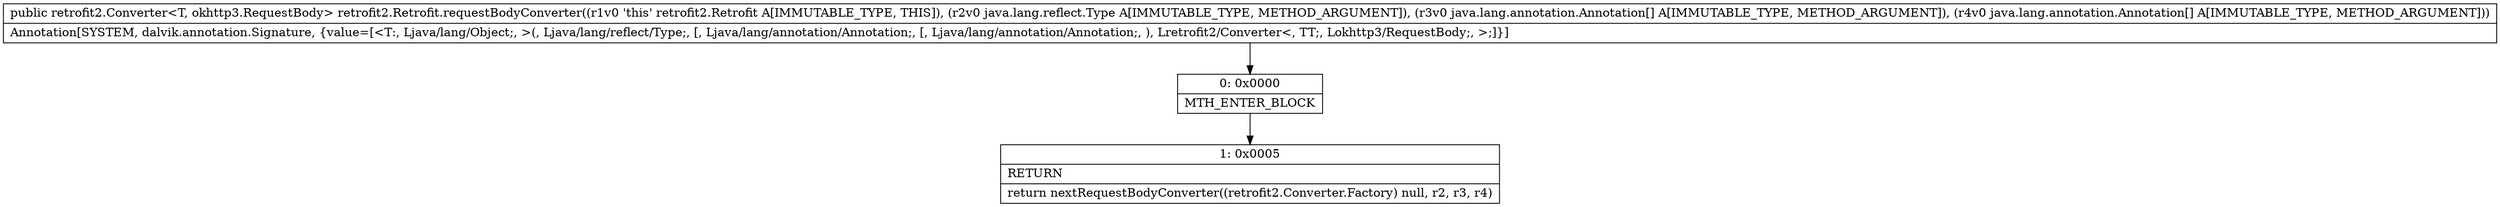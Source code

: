 digraph "CFG forretrofit2.Retrofit.requestBodyConverter(Ljava\/lang\/reflect\/Type;[Ljava\/lang\/annotation\/Annotation;[Ljava\/lang\/annotation\/Annotation;)Lretrofit2\/Converter;" {
Node_0 [shape=record,label="{0\:\ 0x0000|MTH_ENTER_BLOCK\l}"];
Node_1 [shape=record,label="{1\:\ 0x0005|RETURN\l|return nextRequestBodyConverter((retrofit2.Converter.Factory) null, r2, r3, r4)\l}"];
MethodNode[shape=record,label="{public retrofit2.Converter\<T, okhttp3.RequestBody\> retrofit2.Retrofit.requestBodyConverter((r1v0 'this' retrofit2.Retrofit A[IMMUTABLE_TYPE, THIS]), (r2v0 java.lang.reflect.Type A[IMMUTABLE_TYPE, METHOD_ARGUMENT]), (r3v0 java.lang.annotation.Annotation[] A[IMMUTABLE_TYPE, METHOD_ARGUMENT]), (r4v0 java.lang.annotation.Annotation[] A[IMMUTABLE_TYPE, METHOD_ARGUMENT]))  | Annotation[SYSTEM, dalvik.annotation.Signature, \{value=[\<T:, Ljava\/lang\/Object;, \>(, Ljava\/lang\/reflect\/Type;, [, Ljava\/lang\/annotation\/Annotation;, [, Ljava\/lang\/annotation\/Annotation;, ), Lretrofit2\/Converter\<, TT;, Lokhttp3\/RequestBody;, \>;]\}]\l}"];
MethodNode -> Node_0;
Node_0 -> Node_1;
}

